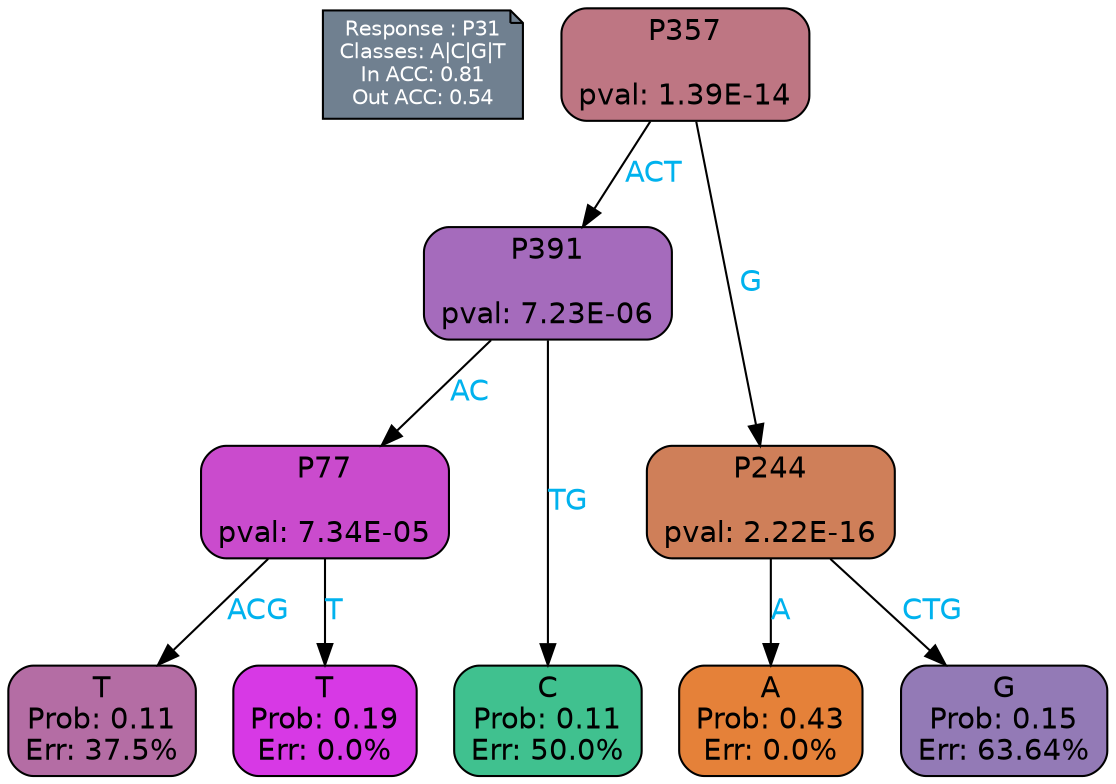 digraph Tree {
node [shape=box, style="filled, rounded", color="black", fontname=helvetica] ;
graph [ranksep=equally, splines=polylines, bgcolor=transparent, dpi=600] ;
edge [fontname=helvetica] ;
LEGEND [label="Response : P31
Classes: A|C|G|T
In ACC: 0.81
Out ACC: 0.54
",shape=note,align=left,style=filled,fillcolor="slategray",fontcolor="white",fontsize=10];1 [label="P357

pval: 1.39E-14", fillcolor="#be7683"] ;
2 [label="P391

pval: 7.23E-06", fillcolor="#a56bbc"] ;
3 [label="P77

pval: 7.34E-05", fillcolor="#ca4bcd"] ;
4 [label="T
Prob: 0.11
Err: 37.5%", fillcolor="#b46da4"] ;
5 [label="T
Prob: 0.19
Err: 0.0%", fillcolor="#d739e5"] ;
6 [label="C
Prob: 0.11
Err: 50.0%", fillcolor="#40c18f"] ;
7 [label="P244

pval: 2.22E-16", fillcolor="#cf7f59"] ;
8 [label="A
Prob: 0.43
Err: 0.0%", fillcolor="#e58139"] ;
9 [label="G
Prob: 0.15
Err: 63.64%", fillcolor="#937ab6"] ;
1 -> 2 [label="ACT",fontcolor=deepskyblue2] ;
1 -> 7 [label="G",fontcolor=deepskyblue2] ;
2 -> 3 [label="AC",fontcolor=deepskyblue2] ;
2 -> 6 [label="TG",fontcolor=deepskyblue2] ;
3 -> 4 [label="ACG",fontcolor=deepskyblue2] ;
3 -> 5 [label="T",fontcolor=deepskyblue2] ;
7 -> 8 [label="A",fontcolor=deepskyblue2] ;
7 -> 9 [label="CTG",fontcolor=deepskyblue2] ;
{rank = same; 4;5;6;8;9;}{rank = same; LEGEND;1;}}